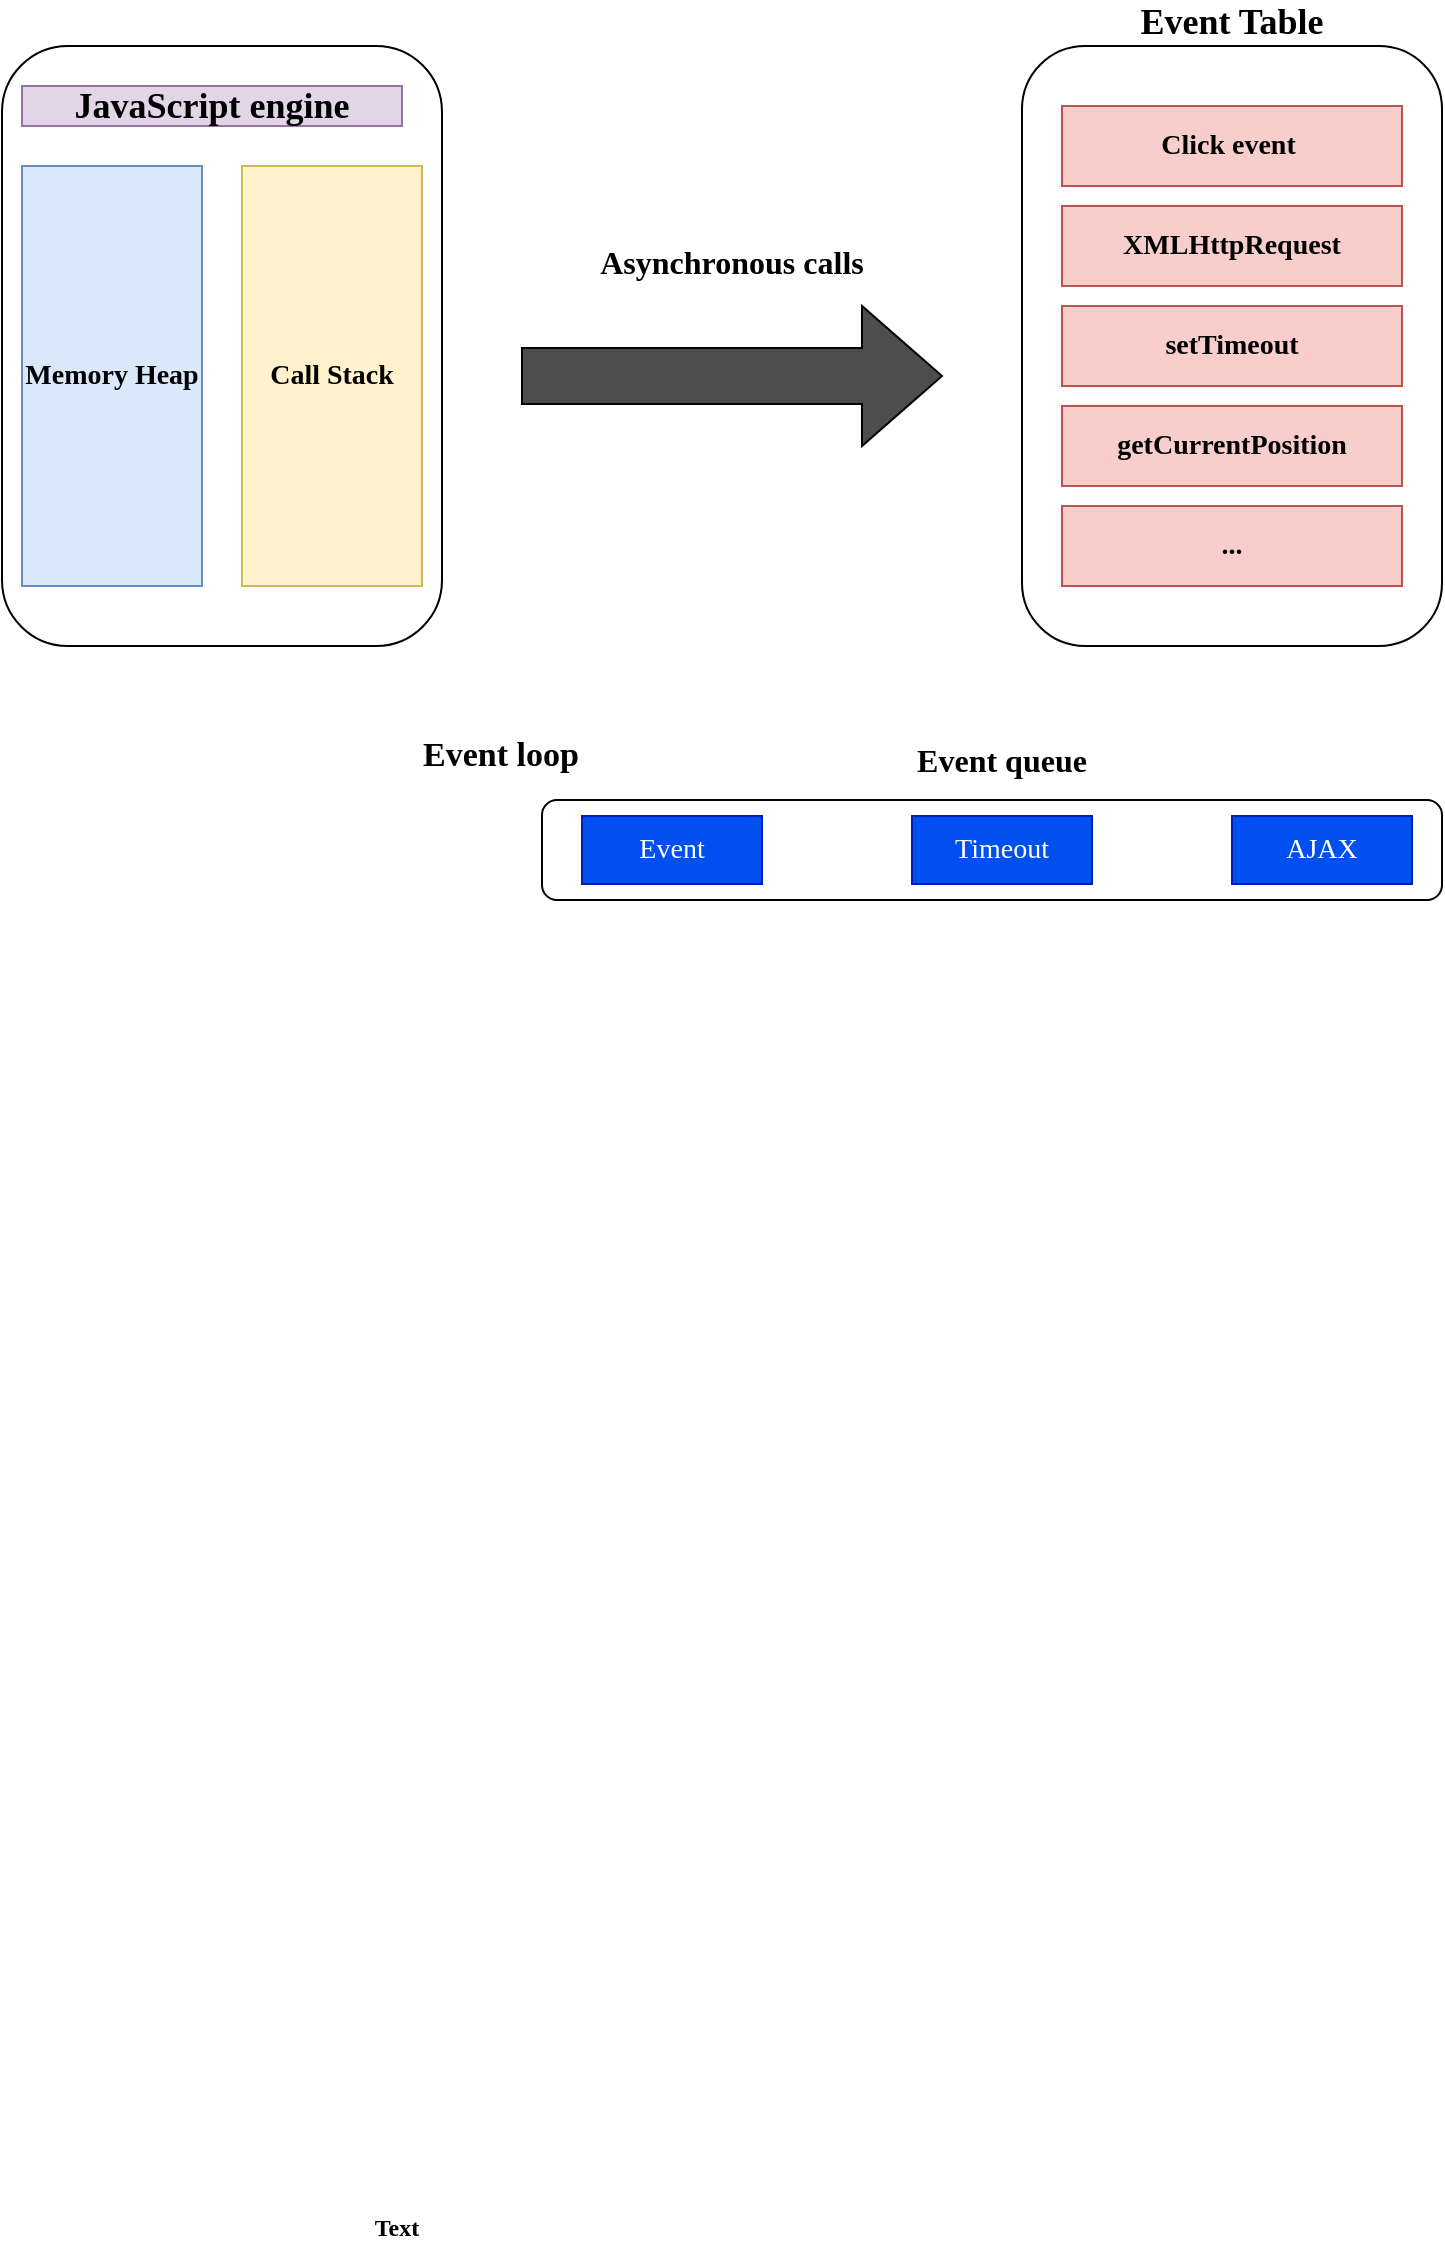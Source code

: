 <mxfile version="13.0.9" type="device"><diagram id="6sxlvqXuvDM-MAKK4RTI" name="Page-1"><mxGraphModel dx="2249" dy="1947" grid="1" gridSize="10" guides="1" tooltips="1" connect="1" arrows="1" fold="1" page="1" pageScale="1" pageWidth="827" pageHeight="1169" math="0" shadow="0" extFonts="Roboto^https://fonts.googleapis.com/css?family=Roboto"><root><mxCell id="0"/><mxCell id="1" parent="0"/><mxCell id="k8K_8RbwzqnLUJZ6C0Kp-1" value="Text" style="text;html=1;align=center;verticalAlign=middle;resizable=0;points=[];autosize=1;fontFamily=Ubuntu Mono;FType=g;fontSize=12;fontStyle=1" vertex="1" parent="1"><mxGeometry x="-613" y="-49" width="40" height="20" as="geometry"/></mxCell><mxCell id="k8K_8RbwzqnLUJZ6C0Kp-2" value="" style="rounded=1;whiteSpace=wrap;html=1;fillColor=none;fontFamily=Ubuntu Mono;FType=g;fontSize=12;fontStyle=1" vertex="1" parent="1"><mxGeometry x="-790" y="-1130" width="220" height="300" as="geometry"/></mxCell><mxCell id="k8K_8RbwzqnLUJZ6C0Kp-3" value="" style="rounded=1;whiteSpace=wrap;html=1;fillColor=none;fontFamily=Ubuntu Mono;FType=g;fontSize=12;fontStyle=1" vertex="1" parent="1"><mxGeometry x="-280" y="-1130" width="210" height="300" as="geometry"/></mxCell><mxCell id="k8K_8RbwzqnLUJZ6C0Kp-4" value="" style="rounded=1;whiteSpace=wrap;html=1;fillColor=none;labelPosition=center;verticalLabelPosition=top;align=center;verticalAlign=bottom;fontFamily=Ubuntu Mono;FType=g;fontSize=12;fontStyle=1" vertex="1" parent="1"><mxGeometry x="-520" y="-753" width="450" height="50" as="geometry"/></mxCell><mxCell id="k8K_8RbwzqnLUJZ6C0Kp-5" value="Memory Heap" style="rounded=0;whiteSpace=wrap;html=1;fillColor=#dae8fc;strokeColor=#6c8ebf;fontStyle=1;fontFamily=Ubuntu Mono;FType=g;fontSize=14;" vertex="1" parent="1"><mxGeometry x="-780" y="-1070" width="90" height="210" as="geometry"/></mxCell><mxCell id="k8K_8RbwzqnLUJZ6C0Kp-6" value="Call Stack" style="rounded=0;whiteSpace=wrap;html=1;fillColor=#fff2cc;strokeColor=#d6b656;fontStyle=1;fontFamily=Ubuntu Mono;FType=g;fontSize=14;" vertex="1" parent="1"><mxGeometry x="-670" y="-1070" width="90" height="210" as="geometry"/></mxCell><mxCell id="k8K_8RbwzqnLUJZ6C0Kp-7" value="&lt;span style=&quot;font-size: 18px;&quot;&gt;JavaScript engine&lt;/span&gt;" style="text;html=1;strokeColor=#9673a6;fillColor=#e1d5e7;align=center;verticalAlign=middle;whiteSpace=wrap;rounded=0;fontSize=18;fontFamily=Ubuntu Mono;FType=g;fontStyle=1" vertex="1" parent="1"><mxGeometry x="-780" y="-1110" width="190" height="20" as="geometry"/></mxCell><mxCell id="k8K_8RbwzqnLUJZ6C0Kp-10" value="Event Table" style="text;html=1;strokeColor=none;fillColor=none;align=center;verticalAlign=middle;whiteSpace=wrap;rounded=0;fontSize=18;fontFamily=Ubuntu Mono;fontStyle=1" vertex="1" parent="1"><mxGeometry x="-265" y="-1152" width="180" height="20" as="geometry"/></mxCell><mxCell id="k8K_8RbwzqnLUJZ6C0Kp-11" value="Click event&amp;nbsp;" style="rounded=0;whiteSpace=wrap;html=1;fillColor=#f8cecc;fontFamily=Ubuntu Mono;fontSize=14;strokeColor=#b85450;fontStyle=1" vertex="1" parent="1"><mxGeometry x="-260" y="-1100" width="170" height="40" as="geometry"/></mxCell><mxCell id="k8K_8RbwzqnLUJZ6C0Kp-12" value="XMLHttpRequest" style="rounded=0;whiteSpace=wrap;html=1;fillColor=#f8cecc;fontFamily=Ubuntu Mono;fontSize=14;strokeColor=#b85450;fontStyle=1" vertex="1" parent="1"><mxGeometry x="-260" y="-1050" width="170" height="40" as="geometry"/></mxCell><mxCell id="k8K_8RbwzqnLUJZ6C0Kp-13" value="setTimeout" style="rounded=0;whiteSpace=wrap;html=1;fillColor=#f8cecc;fontFamily=Ubuntu Mono;fontSize=14;strokeColor=#b85450;fontStyle=1" vertex="1" parent="1"><mxGeometry x="-260" y="-1000" width="170" height="40" as="geometry"/></mxCell><mxCell id="k8K_8RbwzqnLUJZ6C0Kp-14" value="getCurrentPosition" style="rounded=0;whiteSpace=wrap;html=1;fillColor=#f8cecc;fontFamily=Ubuntu Mono;fontSize=14;strokeColor=#b85450;fontStyle=1" vertex="1" parent="1"><mxGeometry x="-260" y="-950" width="170" height="40" as="geometry"/></mxCell><mxCell id="k8K_8RbwzqnLUJZ6C0Kp-15" value="..." style="rounded=0;whiteSpace=wrap;html=1;fillColor=#f8cecc;fontFamily=Ubuntu Mono;fontSize=14;strokeColor=#b85450;fontStyle=1" vertex="1" parent="1"><mxGeometry x="-260" y="-900" width="170" height="40" as="geometry"/></mxCell><mxCell id="k8K_8RbwzqnLUJZ6C0Kp-19" value="" style="html=1;shadow=0;dashed=0;align=center;verticalAlign=middle;shape=mxgraph.arrows2.arrow;dy=0.6;dx=40;notch=0;fillColor=#4D4D4D;fontFamily=Ubuntu Mono;fontSize=16;strokeColor=#000000;fontColor=none;noLabel=1;" vertex="1" parent="1"><mxGeometry x="-530" y="-1000" width="210" height="70" as="geometry"/></mxCell><mxCell id="k8K_8RbwzqnLUJZ6C0Kp-22" value="Asynchronous calls" style="text;html=1;strokeColor=none;fillColor=none;align=center;verticalAlign=middle;whiteSpace=wrap;rounded=0;fontFamily=Ubuntu Mono;fontSize=16;fontStyle=1" vertex="1" parent="1"><mxGeometry x="-545" y="-1032" width="240" height="20" as="geometry"/></mxCell><mxCell id="k8K_8RbwzqnLUJZ6C0Kp-23" value="Event queue" style="text;html=1;strokeColor=none;fillColor=none;align=center;verticalAlign=middle;whiteSpace=wrap;rounded=0;fontFamily=Ubuntu Mono;fontSize=16;fontStyle=1" vertex="1" parent="1"><mxGeometry x="-410" y="-783" width="240" height="20" as="geometry"/></mxCell><mxCell id="k8K_8RbwzqnLUJZ6C0Kp-24" value="Event" style="rounded=0;whiteSpace=wrap;html=1;shadow=0;strokeColor=#001DBC;fillColor=#0050ef;fontFamily=Ubuntu Mono;fontSize=14;fontColor=#ffffff;" vertex="1" parent="1"><mxGeometry x="-500" y="-745" width="90" height="34" as="geometry"/></mxCell><mxCell id="k8K_8RbwzqnLUJZ6C0Kp-25" value="Timeout" style="rounded=0;whiteSpace=wrap;html=1;shadow=0;strokeColor=#001DBC;fillColor=#0050ef;fontFamily=Ubuntu Mono;fontSize=14;fontColor=#ffffff;" vertex="1" parent="1"><mxGeometry x="-335" y="-745" width="90" height="34" as="geometry"/></mxCell><mxCell id="k8K_8RbwzqnLUJZ6C0Kp-26" value="AJAX" style="rounded=0;whiteSpace=wrap;html=1;shadow=0;strokeColor=#001DBC;fillColor=#0050ef;fontFamily=Ubuntu Mono;fontSize=14;fontColor=#ffffff;" vertex="1" parent="1"><mxGeometry x="-175" y="-745" width="90" height="34" as="geometry"/></mxCell><mxCell id="k8K_8RbwzqnLUJZ6C0Kp-27" value="Event loop" style="shape=image;html=1;verticalAlign=top;verticalLabelPosition=bottom;labelBackgroundColor=#ffffff;imageAspect=0;aspect=fixed;image=https://cdn4.iconfinder.com/data/icons/evil-icons-user-interface/64/rotation_right-128.png;shadow=0;strokeColor=#4D4D4D;fillColor=none;fontFamily=Ubuntu Mono;fontSize=17;fontStyle=1" vertex="1" parent="1"><mxGeometry x="-570" y="-850" width="58" height="58" as="geometry"/></mxCell></root></mxGraphModel></diagram></mxfile>